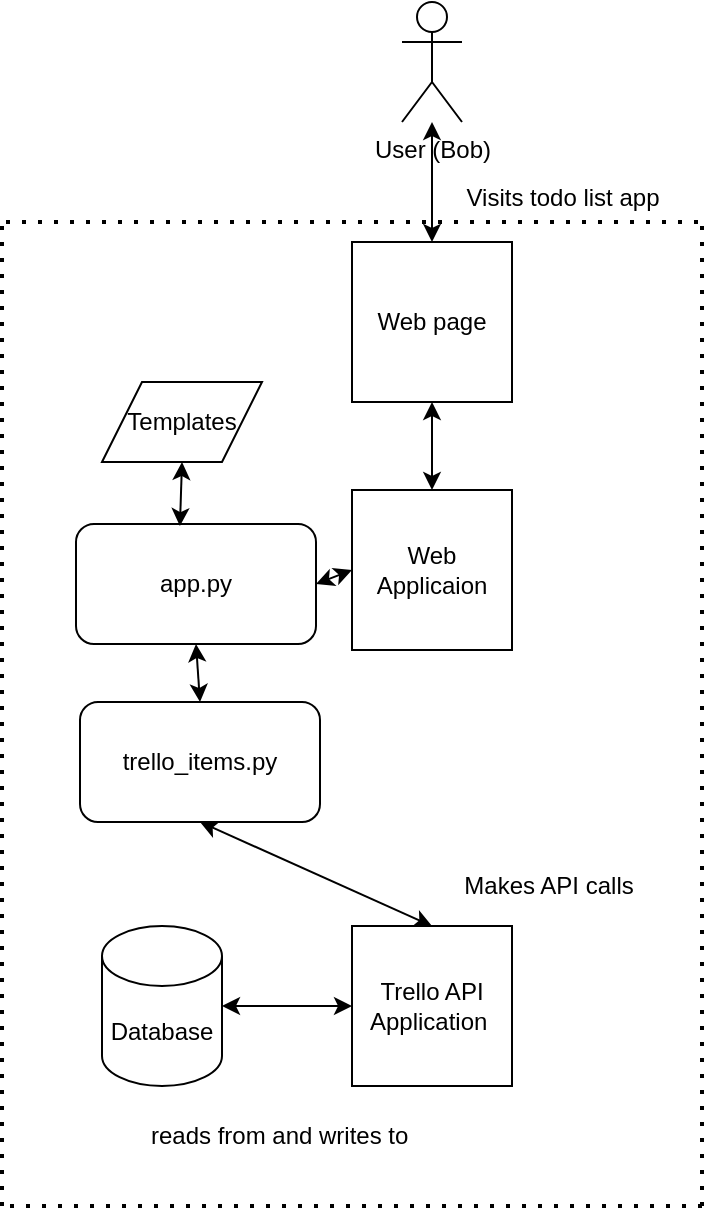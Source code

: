 <mxfile version="20.2.7" type="device"><diagram id="upp7IpvQtrST14yR2eHG" name="Page-1"><mxGraphModel dx="1422" dy="794" grid="1" gridSize="10" guides="1" tooltips="1" connect="1" arrows="1" fold="1" page="1" pageScale="1" pageWidth="827" pageHeight="1169" math="0" shadow="0"><root><mxCell id="0"/><mxCell id="1" parent="0"/><mxCell id="OBmPXQemj51J5fyyiB5c-20" value="User (Bob)" style="shape=umlActor;verticalLabelPosition=bottom;verticalAlign=top;html=1;outlineConnect=0;" vertex="1" parent="1"><mxGeometry x="240" y="50" width="30" height="60" as="geometry"/></mxCell><mxCell id="OBmPXQemj51J5fyyiB5c-21" value="Web Applicaion" style="whiteSpace=wrap;html=1;aspect=fixed;" vertex="1" parent="1"><mxGeometry x="215" y="294" width="80" height="80" as="geometry"/></mxCell><mxCell id="OBmPXQemj51J5fyyiB5c-22" value="Trello API Application&amp;nbsp;" style="whiteSpace=wrap;html=1;aspect=fixed;" vertex="1" parent="1"><mxGeometry x="215" y="512" width="80" height="80" as="geometry"/></mxCell><mxCell id="OBmPXQemj51J5fyyiB5c-23" value="Database" style="shape=cylinder3;whiteSpace=wrap;html=1;boundedLbl=1;backgroundOutline=1;size=15;" vertex="1" parent="1"><mxGeometry x="90" y="512" width="60" height="80" as="geometry"/></mxCell><mxCell id="OBmPXQemj51J5fyyiB5c-25" value="" style="endArrow=classic;startArrow=classic;html=1;rounded=0;exitX=1;exitY=0.5;exitDx=0;exitDy=0;exitPerimeter=0;entryX=0;entryY=0.5;entryDx=0;entryDy=0;" edge="1" parent="1" source="OBmPXQemj51J5fyyiB5c-23" target="OBmPXQemj51J5fyyiB5c-22"><mxGeometry width="50" height="50" relative="1" as="geometry"><mxPoint x="390" y="612" as="sourcePoint"/><mxPoint x="440" y="562" as="targetPoint"/></mxGeometry></mxCell><mxCell id="OBmPXQemj51J5fyyiB5c-26" value="Visits todo list app" style="text;html=1;align=center;verticalAlign=middle;resizable=0;points=[];autosize=1;strokeColor=none;fillColor=none;" vertex="1" parent="1"><mxGeometry x="260" y="133" width="120" height="30" as="geometry"/></mxCell><mxCell id="OBmPXQemj51J5fyyiB5c-27" value="reads from and writes to&amp;nbsp;" style="text;html=1;align=center;verticalAlign=middle;resizable=0;points=[];autosize=1;strokeColor=none;fillColor=none;" vertex="1" parent="1"><mxGeometry x="100" y="602" width="160" height="30" as="geometry"/></mxCell><mxCell id="OBmPXQemj51J5fyyiB5c-28" value="Makes API calls" style="text;html=1;align=center;verticalAlign=middle;resizable=0;points=[];autosize=1;strokeColor=none;fillColor=none;" vertex="1" parent="1"><mxGeometry x="258" y="477" width="110" height="30" as="geometry"/></mxCell><mxCell id="OBmPXQemj51J5fyyiB5c-29" value="" style="endArrow=none;dashed=1;html=1;dashPattern=1 3;strokeWidth=2;rounded=0;" edge="1" parent="1"><mxGeometry width="50" height="50" relative="1" as="geometry"><mxPoint x="390" y="652" as="sourcePoint"/><mxPoint x="390" y="160" as="targetPoint"/></mxGeometry></mxCell><mxCell id="OBmPXQemj51J5fyyiB5c-30" value="" style="endArrow=none;dashed=1;html=1;dashPattern=1 3;strokeWidth=2;rounded=0;" edge="1" parent="1"><mxGeometry width="50" height="50" relative="1" as="geometry"><mxPoint x="390" y="652" as="sourcePoint"/><mxPoint x="40" y="652" as="targetPoint"/></mxGeometry></mxCell><mxCell id="OBmPXQemj51J5fyyiB5c-31" value="" style="endArrow=none;dashed=1;html=1;dashPattern=1 3;strokeWidth=2;rounded=0;" edge="1" parent="1"><mxGeometry width="50" height="50" relative="1" as="geometry"><mxPoint x="40" y="652" as="sourcePoint"/><mxPoint x="40" y="160" as="targetPoint"/></mxGeometry></mxCell><mxCell id="OBmPXQemj51J5fyyiB5c-32" value="" style="endArrow=none;dashed=1;html=1;dashPattern=1 3;strokeWidth=2;rounded=0;" edge="1" parent="1"><mxGeometry width="50" height="50" relative="1" as="geometry"><mxPoint x="42" y="160" as="sourcePoint"/><mxPoint x="392" y="160" as="targetPoint"/></mxGeometry></mxCell><mxCell id="OBmPXQemj51J5fyyiB5c-33" value="Web page" style="whiteSpace=wrap;html=1;aspect=fixed;" vertex="1" parent="1"><mxGeometry x="215" y="170" width="80" height="80" as="geometry"/></mxCell><mxCell id="OBmPXQemj51J5fyyiB5c-38" value="" style="endArrow=classic;startArrow=classic;html=1;rounded=0;exitX=0.5;exitY=0;exitDx=0;exitDy=0;" edge="1" parent="1" source="OBmPXQemj51J5fyyiB5c-33" target="OBmPXQemj51J5fyyiB5c-20"><mxGeometry width="50" height="50" relative="1" as="geometry"><mxPoint x="390" y="420" as="sourcePoint"/><mxPoint x="440" y="370" as="targetPoint"/></mxGeometry></mxCell><mxCell id="OBmPXQemj51J5fyyiB5c-39" value="" style="endArrow=classic;startArrow=classic;html=1;rounded=0;entryX=0.5;entryY=1;entryDx=0;entryDy=0;exitX=0.5;exitY=0;exitDx=0;exitDy=0;" edge="1" parent="1" target="OBmPXQemj51J5fyyiB5c-33" source="OBmPXQemj51J5fyyiB5c-21"><mxGeometry width="50" height="50" relative="1" as="geometry"><mxPoint x="255" y="390" as="sourcePoint"/><mxPoint x="380" y="300" as="targetPoint"/></mxGeometry></mxCell><mxCell id="OBmPXQemj51J5fyyiB5c-40" value="app.py" style="rounded=1;whiteSpace=wrap;html=1;" vertex="1" parent="1"><mxGeometry x="77" y="311" width="120" height="60" as="geometry"/></mxCell><mxCell id="OBmPXQemj51J5fyyiB5c-41" value="trello_items.py" style="rounded=1;whiteSpace=wrap;html=1;" vertex="1" parent="1"><mxGeometry x="79" y="400" width="120" height="60" as="geometry"/></mxCell><mxCell id="OBmPXQemj51J5fyyiB5c-42" value="Templates" style="shape=parallelogram;perimeter=parallelogramPerimeter;whiteSpace=wrap;html=1;fixedSize=1;" vertex="1" parent="1"><mxGeometry x="90" y="240" width="80" height="40" as="geometry"/></mxCell><mxCell id="OBmPXQemj51J5fyyiB5c-44" value="" style="endArrow=classic;startArrow=classic;html=1;rounded=0;entryX=0;entryY=0.5;entryDx=0;entryDy=0;exitX=1;exitY=0.5;exitDx=0;exitDy=0;" edge="1" parent="1" source="OBmPXQemj51J5fyyiB5c-40" target="OBmPXQemj51J5fyyiB5c-21"><mxGeometry width="50" height="50" relative="1" as="geometry"><mxPoint x="210" y="340" as="sourcePoint"/><mxPoint x="440" y="380" as="targetPoint"/></mxGeometry></mxCell><mxCell id="OBmPXQemj51J5fyyiB5c-45" value="" style="endArrow=classic;startArrow=classic;html=1;rounded=0;entryX=0.433;entryY=0.017;entryDx=0;entryDy=0;entryPerimeter=0;exitX=0.5;exitY=1;exitDx=0;exitDy=0;" edge="1" parent="1" source="OBmPXQemj51J5fyyiB5c-42" target="OBmPXQemj51J5fyyiB5c-40"><mxGeometry width="50" height="50" relative="1" as="geometry"><mxPoint x="390" y="430" as="sourcePoint"/><mxPoint x="440" y="380" as="targetPoint"/></mxGeometry></mxCell><mxCell id="OBmPXQemj51J5fyyiB5c-46" value="" style="endArrow=classic;startArrow=classic;html=1;rounded=0;exitX=0.5;exitY=0;exitDx=0;exitDy=0;entryX=0.5;entryY=1;entryDx=0;entryDy=0;" edge="1" parent="1" source="OBmPXQemj51J5fyyiB5c-41" target="OBmPXQemj51J5fyyiB5c-40"><mxGeometry width="50" height="50" relative="1" as="geometry"><mxPoint x="390" y="430" as="sourcePoint"/><mxPoint x="440" y="380" as="targetPoint"/></mxGeometry></mxCell><mxCell id="OBmPXQemj51J5fyyiB5c-47" value="" style="endArrow=classic;startArrow=classic;html=1;rounded=0;exitX=0.5;exitY=1;exitDx=0;exitDy=0;entryX=0.5;entryY=0;entryDx=0;entryDy=0;" edge="1" parent="1" source="OBmPXQemj51J5fyyiB5c-41" target="OBmPXQemj51J5fyyiB5c-22"><mxGeometry width="50" height="50" relative="1" as="geometry"><mxPoint x="390" y="430" as="sourcePoint"/><mxPoint x="440" y="380" as="targetPoint"/></mxGeometry></mxCell></root></mxGraphModel></diagram></mxfile>